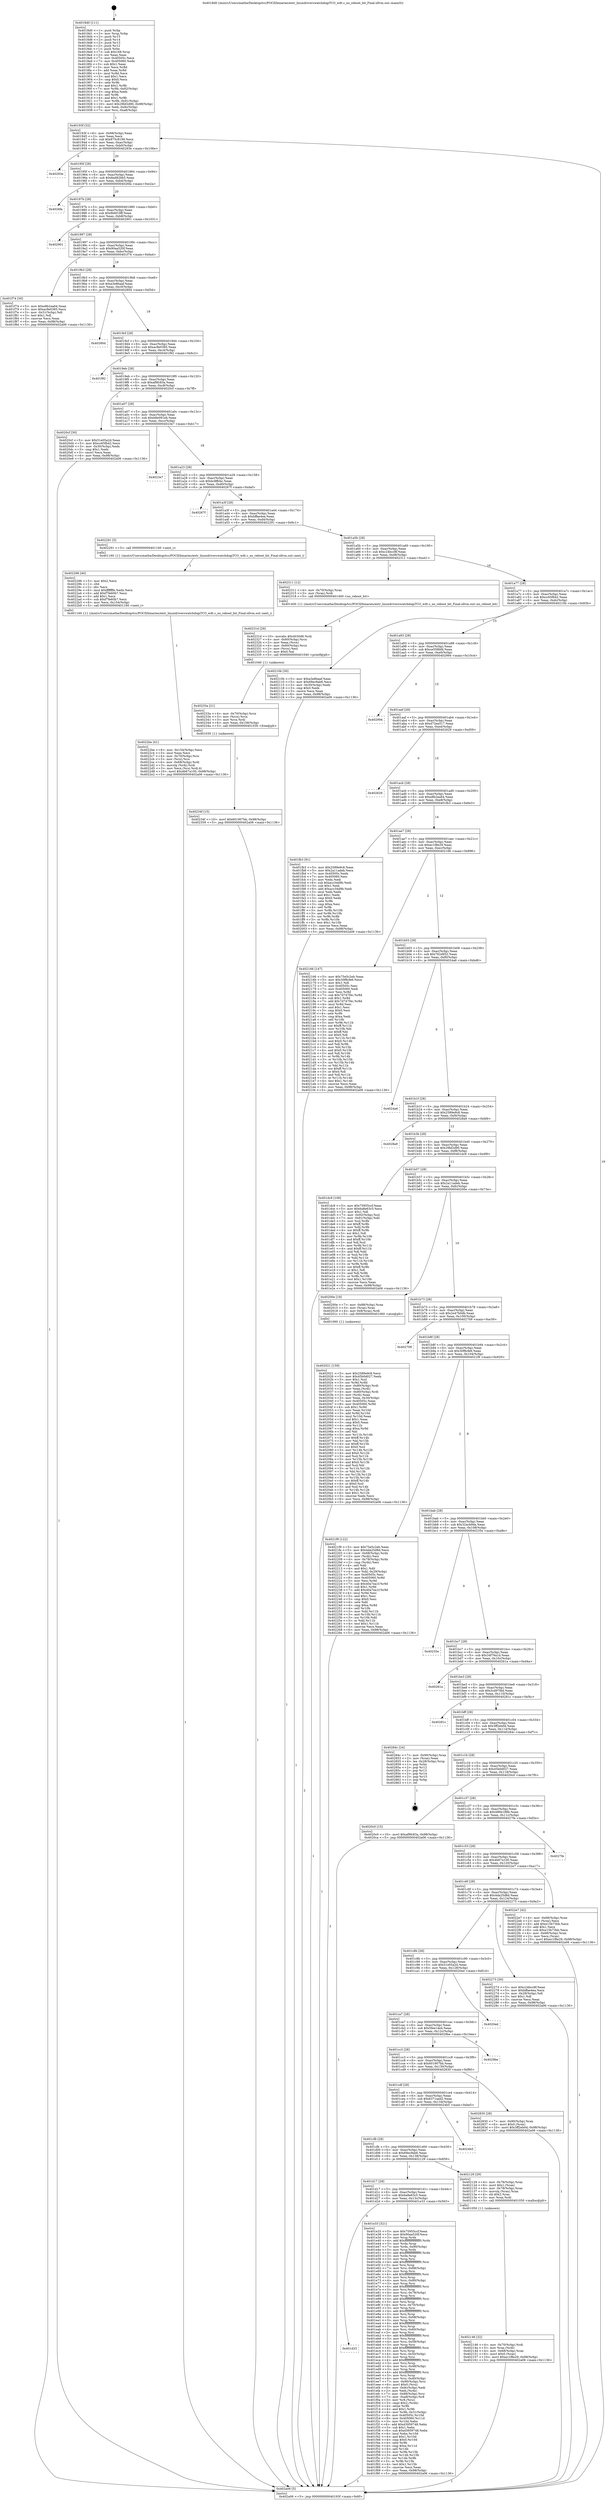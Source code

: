 digraph "0x4018d0" {
  label = "0x4018d0 (/mnt/c/Users/mathe/Desktop/tcc/POCII/binaries/extr_linuxdriverswatchdogiTCO_wdt.c_no_reboot_bit_Final-ollvm.out::main(0))"
  labelloc = "t"
  node[shape=record]

  Entry [label="",width=0.3,height=0.3,shape=circle,fillcolor=black,style=filled]
  "0x40193f" [label="{
     0x40193f [32]\l
     | [instrs]\l
     &nbsp;&nbsp;0x40193f \<+6\>: mov -0x98(%rbp),%eax\l
     &nbsp;&nbsp;0x401945 \<+2\>: mov %eax,%ecx\l
     &nbsp;&nbsp;0x401947 \<+6\>: sub $0x875c8199,%ecx\l
     &nbsp;&nbsp;0x40194d \<+6\>: mov %eax,-0xac(%rbp)\l
     &nbsp;&nbsp;0x401953 \<+6\>: mov %ecx,-0xb0(%rbp)\l
     &nbsp;&nbsp;0x401959 \<+6\>: je 000000000040293e \<main+0x106e\>\l
  }"]
  "0x40293e" [label="{
     0x40293e\l
  }", style=dashed]
  "0x40195f" [label="{
     0x40195f [28]\l
     | [instrs]\l
     &nbsp;&nbsp;0x40195f \<+5\>: jmp 0000000000401964 \<main+0x94\>\l
     &nbsp;&nbsp;0x401964 \<+6\>: mov -0xac(%rbp),%eax\l
     &nbsp;&nbsp;0x40196a \<+5\>: sub $0x8ad82bb5,%eax\l
     &nbsp;&nbsp;0x40196f \<+6\>: mov %eax,-0xb4(%rbp)\l
     &nbsp;&nbsp;0x401975 \<+6\>: je 00000000004026fa \<main+0xe2a\>\l
  }"]
  Exit [label="",width=0.3,height=0.3,shape=circle,fillcolor=black,style=filled,peripheries=2]
  "0x4026fa" [label="{
     0x4026fa\l
  }", style=dashed]
  "0x40197b" [label="{
     0x40197b [28]\l
     | [instrs]\l
     &nbsp;&nbsp;0x40197b \<+5\>: jmp 0000000000401980 \<main+0xb0\>\l
     &nbsp;&nbsp;0x401980 \<+6\>: mov -0xac(%rbp),%eax\l
     &nbsp;&nbsp;0x401986 \<+5\>: sub $0x8b6f19ff,%eax\l
     &nbsp;&nbsp;0x40198b \<+6\>: mov %eax,-0xb8(%rbp)\l
     &nbsp;&nbsp;0x401991 \<+6\>: je 0000000000402901 \<main+0x1031\>\l
  }"]
  "0x40234f" [label="{
     0x40234f [15]\l
     | [instrs]\l
     &nbsp;&nbsp;0x40234f \<+10\>: movl $0x601907bb,-0x98(%rbp)\l
     &nbsp;&nbsp;0x402359 \<+5\>: jmp 0000000000402a06 \<main+0x1136\>\l
  }"]
  "0x402901" [label="{
     0x402901\l
  }", style=dashed]
  "0x401997" [label="{
     0x401997 [28]\l
     | [instrs]\l
     &nbsp;&nbsp;0x401997 \<+5\>: jmp 000000000040199c \<main+0xcc\>\l
     &nbsp;&nbsp;0x40199c \<+6\>: mov -0xac(%rbp),%eax\l
     &nbsp;&nbsp;0x4019a2 \<+5\>: sub $0x90aa520f,%eax\l
     &nbsp;&nbsp;0x4019a7 \<+6\>: mov %eax,-0xbc(%rbp)\l
     &nbsp;&nbsp;0x4019ad \<+6\>: je 0000000000401f74 \<main+0x6a4\>\l
  }"]
  "0x40233a" [label="{
     0x40233a [21]\l
     | [instrs]\l
     &nbsp;&nbsp;0x40233a \<+4\>: mov -0x70(%rbp),%rcx\l
     &nbsp;&nbsp;0x40233e \<+3\>: mov (%rcx),%rcx\l
     &nbsp;&nbsp;0x402341 \<+3\>: mov %rcx,%rdi\l
     &nbsp;&nbsp;0x402344 \<+6\>: mov %eax,-0x158(%rbp)\l
     &nbsp;&nbsp;0x40234a \<+5\>: call 0000000000401030 \<free@plt\>\l
     | [calls]\l
     &nbsp;&nbsp;0x401030 \{1\} (unknown)\l
  }"]
  "0x401f74" [label="{
     0x401f74 [30]\l
     | [instrs]\l
     &nbsp;&nbsp;0x401f74 \<+5\>: mov $0xe8b2ea64,%eax\l
     &nbsp;&nbsp;0x401f79 \<+5\>: mov $0xac9e0385,%ecx\l
     &nbsp;&nbsp;0x401f7e \<+3\>: mov -0x31(%rbp),%dl\l
     &nbsp;&nbsp;0x401f81 \<+3\>: test $0x1,%dl\l
     &nbsp;&nbsp;0x401f84 \<+3\>: cmovne %ecx,%eax\l
     &nbsp;&nbsp;0x401f87 \<+6\>: mov %eax,-0x98(%rbp)\l
     &nbsp;&nbsp;0x401f8d \<+5\>: jmp 0000000000402a06 \<main+0x1136\>\l
  }"]
  "0x4019b3" [label="{
     0x4019b3 [28]\l
     | [instrs]\l
     &nbsp;&nbsp;0x4019b3 \<+5\>: jmp 00000000004019b8 \<main+0xe8\>\l
     &nbsp;&nbsp;0x4019b8 \<+6\>: mov -0xac(%rbp),%eax\l
     &nbsp;&nbsp;0x4019be \<+5\>: sub $0xa3e8baaf,%eax\l
     &nbsp;&nbsp;0x4019c3 \<+6\>: mov %eax,-0xc0(%rbp)\l
     &nbsp;&nbsp;0x4019c9 \<+6\>: je 000000000040280d \<main+0xf3d\>\l
  }"]
  "0x40231d" [label="{
     0x40231d [29]\l
     | [instrs]\l
     &nbsp;&nbsp;0x40231d \<+10\>: movabs $0x4030d6,%rdi\l
     &nbsp;&nbsp;0x402327 \<+4\>: mov -0x60(%rbp),%rcx\l
     &nbsp;&nbsp;0x40232b \<+2\>: mov %eax,(%rcx)\l
     &nbsp;&nbsp;0x40232d \<+4\>: mov -0x60(%rbp),%rcx\l
     &nbsp;&nbsp;0x402331 \<+2\>: mov (%rcx),%esi\l
     &nbsp;&nbsp;0x402333 \<+2\>: mov $0x0,%al\l
     &nbsp;&nbsp;0x402335 \<+5\>: call 0000000000401040 \<printf@plt\>\l
     | [calls]\l
     &nbsp;&nbsp;0x401040 \{1\} (unknown)\l
  }"]
  "0x40280d" [label="{
     0x40280d\l
  }", style=dashed]
  "0x4019cf" [label="{
     0x4019cf [28]\l
     | [instrs]\l
     &nbsp;&nbsp;0x4019cf \<+5\>: jmp 00000000004019d4 \<main+0x104\>\l
     &nbsp;&nbsp;0x4019d4 \<+6\>: mov -0xac(%rbp),%eax\l
     &nbsp;&nbsp;0x4019da \<+5\>: sub $0xac9e0385,%eax\l
     &nbsp;&nbsp;0x4019df \<+6\>: mov %eax,-0xc4(%rbp)\l
     &nbsp;&nbsp;0x4019e5 \<+6\>: je 0000000000401f92 \<main+0x6c2\>\l
  }"]
  "0x4022be" [label="{
     0x4022be [41]\l
     | [instrs]\l
     &nbsp;&nbsp;0x4022be \<+6\>: mov -0x154(%rbp),%ecx\l
     &nbsp;&nbsp;0x4022c4 \<+3\>: imul %eax,%ecx\l
     &nbsp;&nbsp;0x4022c7 \<+4\>: mov -0x70(%rbp),%rsi\l
     &nbsp;&nbsp;0x4022cb \<+3\>: mov (%rsi),%rsi\l
     &nbsp;&nbsp;0x4022ce \<+4\>: mov -0x68(%rbp),%rdi\l
     &nbsp;&nbsp;0x4022d2 \<+3\>: movslq (%rdi),%rdi\l
     &nbsp;&nbsp;0x4022d5 \<+3\>: mov %ecx,(%rsi,%rdi,4)\l
     &nbsp;&nbsp;0x4022d8 \<+10\>: movl $0x4b67a100,-0x98(%rbp)\l
     &nbsp;&nbsp;0x4022e2 \<+5\>: jmp 0000000000402a06 \<main+0x1136\>\l
  }"]
  "0x401f92" [label="{
     0x401f92\l
  }", style=dashed]
  "0x4019eb" [label="{
     0x4019eb [28]\l
     | [instrs]\l
     &nbsp;&nbsp;0x4019eb \<+5\>: jmp 00000000004019f0 \<main+0x120\>\l
     &nbsp;&nbsp;0x4019f0 \<+6\>: mov -0xac(%rbp),%eax\l
     &nbsp;&nbsp;0x4019f6 \<+5\>: sub $0xaf9fc83a,%eax\l
     &nbsp;&nbsp;0x4019fb \<+6\>: mov %eax,-0xc8(%rbp)\l
     &nbsp;&nbsp;0x401a01 \<+6\>: je 00000000004020cf \<main+0x7ff\>\l
  }"]
  "0x402296" [label="{
     0x402296 [40]\l
     | [instrs]\l
     &nbsp;&nbsp;0x402296 \<+5\>: mov $0x2,%ecx\l
     &nbsp;&nbsp;0x40229b \<+1\>: cltd\l
     &nbsp;&nbsp;0x40229c \<+2\>: idiv %ecx\l
     &nbsp;&nbsp;0x40229e \<+6\>: imul $0xfffffffe,%edx,%ecx\l
     &nbsp;&nbsp;0x4022a4 \<+6\>: add $0xf7fe60b7,%ecx\l
     &nbsp;&nbsp;0x4022aa \<+3\>: add $0x1,%ecx\l
     &nbsp;&nbsp;0x4022ad \<+6\>: sub $0xf7fe60b7,%ecx\l
     &nbsp;&nbsp;0x4022b3 \<+6\>: mov %ecx,-0x154(%rbp)\l
     &nbsp;&nbsp;0x4022b9 \<+5\>: call 0000000000401160 \<next_i\>\l
     | [calls]\l
     &nbsp;&nbsp;0x401160 \{1\} (/mnt/c/Users/mathe/Desktop/tcc/POCII/binaries/extr_linuxdriverswatchdogiTCO_wdt.c_no_reboot_bit_Final-ollvm.out::next_i)\l
  }"]
  "0x4020cf" [label="{
     0x4020cf [30]\l
     | [instrs]\l
     &nbsp;&nbsp;0x4020cf \<+5\>: mov $0x51e05a2d,%eax\l
     &nbsp;&nbsp;0x4020d4 \<+5\>: mov $0xcc65fb42,%ecx\l
     &nbsp;&nbsp;0x4020d9 \<+3\>: mov -0x30(%rbp),%edx\l
     &nbsp;&nbsp;0x4020dc \<+3\>: cmp $0x1,%edx\l
     &nbsp;&nbsp;0x4020df \<+3\>: cmovl %ecx,%eax\l
     &nbsp;&nbsp;0x4020e2 \<+6\>: mov %eax,-0x98(%rbp)\l
     &nbsp;&nbsp;0x4020e8 \<+5\>: jmp 0000000000402a06 \<main+0x1136\>\l
  }"]
  "0x401a07" [label="{
     0x401a07 [28]\l
     | [instrs]\l
     &nbsp;&nbsp;0x401a07 \<+5\>: jmp 0000000000401a0c \<main+0x13c\>\l
     &nbsp;&nbsp;0x401a0c \<+6\>: mov -0xac(%rbp),%eax\l
     &nbsp;&nbsp;0x401a12 \<+5\>: sub $0xb8e091eb,%eax\l
     &nbsp;&nbsp;0x401a17 \<+6\>: mov %eax,-0xcc(%rbp)\l
     &nbsp;&nbsp;0x401a1d \<+6\>: je 00000000004023e7 \<main+0xb17\>\l
  }"]
  "0x402146" [label="{
     0x402146 [32]\l
     | [instrs]\l
     &nbsp;&nbsp;0x402146 \<+4\>: mov -0x70(%rbp),%rdi\l
     &nbsp;&nbsp;0x40214a \<+3\>: mov %rax,(%rdi)\l
     &nbsp;&nbsp;0x40214d \<+4\>: mov -0x68(%rbp),%rax\l
     &nbsp;&nbsp;0x402151 \<+6\>: movl $0x0,(%rax)\l
     &nbsp;&nbsp;0x402157 \<+10\>: movl $0xec1f8e29,-0x98(%rbp)\l
     &nbsp;&nbsp;0x402161 \<+5\>: jmp 0000000000402a06 \<main+0x1136\>\l
  }"]
  "0x4023e7" [label="{
     0x4023e7\l
  }", style=dashed]
  "0x401a23" [label="{
     0x401a23 [28]\l
     | [instrs]\l
     &nbsp;&nbsp;0x401a23 \<+5\>: jmp 0000000000401a28 \<main+0x158\>\l
     &nbsp;&nbsp;0x401a28 \<+6\>: mov -0xac(%rbp),%eax\l
     &nbsp;&nbsp;0x401a2e \<+5\>: sub $0xbc8ffcbc,%eax\l
     &nbsp;&nbsp;0x401a33 \<+6\>: mov %eax,-0xd0(%rbp)\l
     &nbsp;&nbsp;0x401a39 \<+6\>: je 000000000040267f \<main+0xdaf\>\l
  }"]
  "0x402021" [label="{
     0x402021 [159]\l
     | [instrs]\l
     &nbsp;&nbsp;0x402021 \<+5\>: mov $0x2589e9c8,%ecx\l
     &nbsp;&nbsp;0x402026 \<+5\>: mov $0x45b0d027,%edx\l
     &nbsp;&nbsp;0x40202b \<+3\>: mov $0x1,%sil\l
     &nbsp;&nbsp;0x40202e \<+3\>: xor %r8d,%r8d\l
     &nbsp;&nbsp;0x402031 \<+4\>: mov -0x80(%rbp),%rdi\l
     &nbsp;&nbsp;0x402035 \<+2\>: mov %eax,(%rdi)\l
     &nbsp;&nbsp;0x402037 \<+4\>: mov -0x80(%rbp),%rdi\l
     &nbsp;&nbsp;0x40203b \<+2\>: mov (%rdi),%eax\l
     &nbsp;&nbsp;0x40203d \<+3\>: mov %eax,-0x30(%rbp)\l
     &nbsp;&nbsp;0x402040 \<+7\>: mov 0x40505c,%eax\l
     &nbsp;&nbsp;0x402047 \<+8\>: mov 0x405060,%r9d\l
     &nbsp;&nbsp;0x40204f \<+4\>: sub $0x1,%r8d\l
     &nbsp;&nbsp;0x402053 \<+3\>: mov %eax,%r10d\l
     &nbsp;&nbsp;0x402056 \<+3\>: add %r8d,%r10d\l
     &nbsp;&nbsp;0x402059 \<+4\>: imul %r10d,%eax\l
     &nbsp;&nbsp;0x40205d \<+3\>: and $0x1,%eax\l
     &nbsp;&nbsp;0x402060 \<+3\>: cmp $0x0,%eax\l
     &nbsp;&nbsp;0x402063 \<+4\>: sete %r11b\l
     &nbsp;&nbsp;0x402067 \<+4\>: cmp $0xa,%r9d\l
     &nbsp;&nbsp;0x40206b \<+3\>: setl %bl\l
     &nbsp;&nbsp;0x40206e \<+3\>: mov %r11b,%r14b\l
     &nbsp;&nbsp;0x402071 \<+4\>: xor $0xff,%r14b\l
     &nbsp;&nbsp;0x402075 \<+3\>: mov %bl,%r15b\l
     &nbsp;&nbsp;0x402078 \<+4\>: xor $0xff,%r15b\l
     &nbsp;&nbsp;0x40207c \<+4\>: xor $0x0,%sil\l
     &nbsp;&nbsp;0x402080 \<+3\>: mov %r14b,%r12b\l
     &nbsp;&nbsp;0x402083 \<+4\>: and $0x0,%r12b\l
     &nbsp;&nbsp;0x402087 \<+3\>: and %sil,%r11b\l
     &nbsp;&nbsp;0x40208a \<+3\>: mov %r15b,%r13b\l
     &nbsp;&nbsp;0x40208d \<+4\>: and $0x0,%r13b\l
     &nbsp;&nbsp;0x402091 \<+3\>: and %sil,%bl\l
     &nbsp;&nbsp;0x402094 \<+3\>: or %r11b,%r12b\l
     &nbsp;&nbsp;0x402097 \<+3\>: or %bl,%r13b\l
     &nbsp;&nbsp;0x40209a \<+3\>: xor %r13b,%r12b\l
     &nbsp;&nbsp;0x40209d \<+3\>: or %r15b,%r14b\l
     &nbsp;&nbsp;0x4020a0 \<+4\>: xor $0xff,%r14b\l
     &nbsp;&nbsp;0x4020a4 \<+4\>: or $0x0,%sil\l
     &nbsp;&nbsp;0x4020a8 \<+3\>: and %sil,%r14b\l
     &nbsp;&nbsp;0x4020ab \<+3\>: or %r14b,%r12b\l
     &nbsp;&nbsp;0x4020ae \<+4\>: test $0x1,%r12b\l
     &nbsp;&nbsp;0x4020b2 \<+3\>: cmovne %edx,%ecx\l
     &nbsp;&nbsp;0x4020b5 \<+6\>: mov %ecx,-0x98(%rbp)\l
     &nbsp;&nbsp;0x4020bb \<+5\>: jmp 0000000000402a06 \<main+0x1136\>\l
  }"]
  "0x40267f" [label="{
     0x40267f\l
  }", style=dashed]
  "0x401a3f" [label="{
     0x401a3f [28]\l
     | [instrs]\l
     &nbsp;&nbsp;0x401a3f \<+5\>: jmp 0000000000401a44 \<main+0x174\>\l
     &nbsp;&nbsp;0x401a44 \<+6\>: mov -0xac(%rbp),%eax\l
     &nbsp;&nbsp;0x401a4a \<+5\>: sub $0xbffae4ea,%eax\l
     &nbsp;&nbsp;0x401a4f \<+6\>: mov %eax,-0xd4(%rbp)\l
     &nbsp;&nbsp;0x401a55 \<+6\>: je 0000000000402291 \<main+0x9c1\>\l
  }"]
  "0x401d33" [label="{
     0x401d33\l
  }", style=dashed]
  "0x402291" [label="{
     0x402291 [5]\l
     | [instrs]\l
     &nbsp;&nbsp;0x402291 \<+5\>: call 0000000000401160 \<next_i\>\l
     | [calls]\l
     &nbsp;&nbsp;0x401160 \{1\} (/mnt/c/Users/mathe/Desktop/tcc/POCII/binaries/extr_linuxdriverswatchdogiTCO_wdt.c_no_reboot_bit_Final-ollvm.out::next_i)\l
  }"]
  "0x401a5b" [label="{
     0x401a5b [28]\l
     | [instrs]\l
     &nbsp;&nbsp;0x401a5b \<+5\>: jmp 0000000000401a60 \<main+0x190\>\l
     &nbsp;&nbsp;0x401a60 \<+6\>: mov -0xac(%rbp),%eax\l
     &nbsp;&nbsp;0x401a66 \<+5\>: sub $0xc24bcc8f,%eax\l
     &nbsp;&nbsp;0x401a6b \<+6\>: mov %eax,-0xd8(%rbp)\l
     &nbsp;&nbsp;0x401a71 \<+6\>: je 0000000000402311 \<main+0xa41\>\l
  }"]
  "0x401e33" [label="{
     0x401e33 [321]\l
     | [instrs]\l
     &nbsp;&nbsp;0x401e33 \<+5\>: mov $0x75955ccf,%eax\l
     &nbsp;&nbsp;0x401e38 \<+5\>: mov $0x90aa520f,%ecx\l
     &nbsp;&nbsp;0x401e3d \<+3\>: mov %rsp,%rdx\l
     &nbsp;&nbsp;0x401e40 \<+4\>: add $0xfffffffffffffff0,%rdx\l
     &nbsp;&nbsp;0x401e44 \<+3\>: mov %rdx,%rsp\l
     &nbsp;&nbsp;0x401e47 \<+7\>: mov %rdx,-0x90(%rbp)\l
     &nbsp;&nbsp;0x401e4e \<+3\>: mov %rsp,%rdx\l
     &nbsp;&nbsp;0x401e51 \<+4\>: add $0xfffffffffffffff0,%rdx\l
     &nbsp;&nbsp;0x401e55 \<+3\>: mov %rdx,%rsp\l
     &nbsp;&nbsp;0x401e58 \<+3\>: mov %rsp,%rsi\l
     &nbsp;&nbsp;0x401e5b \<+4\>: add $0xfffffffffffffff0,%rsi\l
     &nbsp;&nbsp;0x401e5f \<+3\>: mov %rsi,%rsp\l
     &nbsp;&nbsp;0x401e62 \<+7\>: mov %rsi,-0x88(%rbp)\l
     &nbsp;&nbsp;0x401e69 \<+3\>: mov %rsp,%rsi\l
     &nbsp;&nbsp;0x401e6c \<+4\>: add $0xfffffffffffffff0,%rsi\l
     &nbsp;&nbsp;0x401e70 \<+3\>: mov %rsi,%rsp\l
     &nbsp;&nbsp;0x401e73 \<+4\>: mov %rsi,-0x80(%rbp)\l
     &nbsp;&nbsp;0x401e77 \<+3\>: mov %rsp,%rsi\l
     &nbsp;&nbsp;0x401e7a \<+4\>: add $0xfffffffffffffff0,%rsi\l
     &nbsp;&nbsp;0x401e7e \<+3\>: mov %rsi,%rsp\l
     &nbsp;&nbsp;0x401e81 \<+4\>: mov %rsi,-0x78(%rbp)\l
     &nbsp;&nbsp;0x401e85 \<+3\>: mov %rsp,%rsi\l
     &nbsp;&nbsp;0x401e88 \<+4\>: add $0xfffffffffffffff0,%rsi\l
     &nbsp;&nbsp;0x401e8c \<+3\>: mov %rsi,%rsp\l
     &nbsp;&nbsp;0x401e8f \<+4\>: mov %rsi,-0x70(%rbp)\l
     &nbsp;&nbsp;0x401e93 \<+3\>: mov %rsp,%rsi\l
     &nbsp;&nbsp;0x401e96 \<+4\>: add $0xfffffffffffffff0,%rsi\l
     &nbsp;&nbsp;0x401e9a \<+3\>: mov %rsi,%rsp\l
     &nbsp;&nbsp;0x401e9d \<+4\>: mov %rsi,-0x68(%rbp)\l
     &nbsp;&nbsp;0x401ea1 \<+3\>: mov %rsp,%rsi\l
     &nbsp;&nbsp;0x401ea4 \<+4\>: add $0xfffffffffffffff0,%rsi\l
     &nbsp;&nbsp;0x401ea8 \<+3\>: mov %rsi,%rsp\l
     &nbsp;&nbsp;0x401eab \<+4\>: mov %rsi,-0x60(%rbp)\l
     &nbsp;&nbsp;0x401eaf \<+3\>: mov %rsp,%rsi\l
     &nbsp;&nbsp;0x401eb2 \<+4\>: add $0xfffffffffffffff0,%rsi\l
     &nbsp;&nbsp;0x401eb6 \<+3\>: mov %rsi,%rsp\l
     &nbsp;&nbsp;0x401eb9 \<+4\>: mov %rsi,-0x58(%rbp)\l
     &nbsp;&nbsp;0x401ebd \<+3\>: mov %rsp,%rsi\l
     &nbsp;&nbsp;0x401ec0 \<+4\>: add $0xfffffffffffffff0,%rsi\l
     &nbsp;&nbsp;0x401ec4 \<+3\>: mov %rsi,%rsp\l
     &nbsp;&nbsp;0x401ec7 \<+4\>: mov %rsi,-0x50(%rbp)\l
     &nbsp;&nbsp;0x401ecb \<+3\>: mov %rsp,%rsi\l
     &nbsp;&nbsp;0x401ece \<+4\>: add $0xfffffffffffffff0,%rsi\l
     &nbsp;&nbsp;0x401ed2 \<+3\>: mov %rsi,%rsp\l
     &nbsp;&nbsp;0x401ed5 \<+4\>: mov %rsi,-0x48(%rbp)\l
     &nbsp;&nbsp;0x401ed9 \<+3\>: mov %rsp,%rsi\l
     &nbsp;&nbsp;0x401edc \<+4\>: add $0xfffffffffffffff0,%rsi\l
     &nbsp;&nbsp;0x401ee0 \<+3\>: mov %rsi,%rsp\l
     &nbsp;&nbsp;0x401ee3 \<+4\>: mov %rsi,-0x40(%rbp)\l
     &nbsp;&nbsp;0x401ee7 \<+7\>: mov -0x90(%rbp),%rsi\l
     &nbsp;&nbsp;0x401eee \<+6\>: movl $0x0,(%rsi)\l
     &nbsp;&nbsp;0x401ef4 \<+6\>: mov -0x9c(%rbp),%edi\l
     &nbsp;&nbsp;0x401efa \<+2\>: mov %edi,(%rdx)\l
     &nbsp;&nbsp;0x401efc \<+7\>: mov -0x88(%rbp),%rsi\l
     &nbsp;&nbsp;0x401f03 \<+7\>: mov -0xa8(%rbp),%r8\l
     &nbsp;&nbsp;0x401f0a \<+3\>: mov %r8,(%rsi)\l
     &nbsp;&nbsp;0x401f0d \<+3\>: cmpl $0x2,(%rdx)\l
     &nbsp;&nbsp;0x401f10 \<+4\>: setne %r9b\l
     &nbsp;&nbsp;0x401f14 \<+4\>: and $0x1,%r9b\l
     &nbsp;&nbsp;0x401f18 \<+4\>: mov %r9b,-0x31(%rbp)\l
     &nbsp;&nbsp;0x401f1c \<+8\>: mov 0x40505c,%r10d\l
     &nbsp;&nbsp;0x401f24 \<+8\>: mov 0x405060,%r11d\l
     &nbsp;&nbsp;0x401f2c \<+3\>: mov %r10d,%ebx\l
     &nbsp;&nbsp;0x401f2f \<+6\>: add $0xd3959748,%ebx\l
     &nbsp;&nbsp;0x401f35 \<+3\>: sub $0x1,%ebx\l
     &nbsp;&nbsp;0x401f38 \<+6\>: sub $0xd3959748,%ebx\l
     &nbsp;&nbsp;0x401f3e \<+4\>: imul %ebx,%r10d\l
     &nbsp;&nbsp;0x401f42 \<+4\>: and $0x1,%r10d\l
     &nbsp;&nbsp;0x401f46 \<+4\>: cmp $0x0,%r10d\l
     &nbsp;&nbsp;0x401f4a \<+4\>: sete %r9b\l
     &nbsp;&nbsp;0x401f4e \<+4\>: cmp $0xa,%r11d\l
     &nbsp;&nbsp;0x401f52 \<+4\>: setl %r14b\l
     &nbsp;&nbsp;0x401f56 \<+3\>: mov %r9b,%r15b\l
     &nbsp;&nbsp;0x401f59 \<+3\>: and %r14b,%r15b\l
     &nbsp;&nbsp;0x401f5c \<+3\>: xor %r14b,%r9b\l
     &nbsp;&nbsp;0x401f5f \<+3\>: or %r9b,%r15b\l
     &nbsp;&nbsp;0x401f62 \<+4\>: test $0x1,%r15b\l
     &nbsp;&nbsp;0x401f66 \<+3\>: cmovne %ecx,%eax\l
     &nbsp;&nbsp;0x401f69 \<+6\>: mov %eax,-0x98(%rbp)\l
     &nbsp;&nbsp;0x401f6f \<+5\>: jmp 0000000000402a06 \<main+0x1136\>\l
  }"]
  "0x402311" [label="{
     0x402311 [12]\l
     | [instrs]\l
     &nbsp;&nbsp;0x402311 \<+4\>: mov -0x70(%rbp),%rax\l
     &nbsp;&nbsp;0x402315 \<+3\>: mov (%rax),%rdi\l
     &nbsp;&nbsp;0x402318 \<+5\>: call 0000000000401400 \<no_reboot_bit\>\l
     | [calls]\l
     &nbsp;&nbsp;0x401400 \{1\} (/mnt/c/Users/mathe/Desktop/tcc/POCII/binaries/extr_linuxdriverswatchdogiTCO_wdt.c_no_reboot_bit_Final-ollvm.out::no_reboot_bit)\l
  }"]
  "0x401a77" [label="{
     0x401a77 [28]\l
     | [instrs]\l
     &nbsp;&nbsp;0x401a77 \<+5\>: jmp 0000000000401a7c \<main+0x1ac\>\l
     &nbsp;&nbsp;0x401a7c \<+6\>: mov -0xac(%rbp),%eax\l
     &nbsp;&nbsp;0x401a82 \<+5\>: sub $0xcc65fb42,%eax\l
     &nbsp;&nbsp;0x401a87 \<+6\>: mov %eax,-0xdc(%rbp)\l
     &nbsp;&nbsp;0x401a8d \<+6\>: je 000000000040210b \<main+0x83b\>\l
  }"]
  "0x401d17" [label="{
     0x401d17 [28]\l
     | [instrs]\l
     &nbsp;&nbsp;0x401d17 \<+5\>: jmp 0000000000401d1c \<main+0x44c\>\l
     &nbsp;&nbsp;0x401d1c \<+6\>: mov -0xac(%rbp),%eax\l
     &nbsp;&nbsp;0x401d22 \<+5\>: sub $0x6a8e63c5,%eax\l
     &nbsp;&nbsp;0x401d27 \<+6\>: mov %eax,-0x13c(%rbp)\l
     &nbsp;&nbsp;0x401d2d \<+6\>: je 0000000000401e33 \<main+0x563\>\l
  }"]
  "0x40210b" [label="{
     0x40210b [30]\l
     | [instrs]\l
     &nbsp;&nbsp;0x40210b \<+5\>: mov $0xa3e8baaf,%eax\l
     &nbsp;&nbsp;0x402110 \<+5\>: mov $0x69ec9ab6,%ecx\l
     &nbsp;&nbsp;0x402115 \<+3\>: mov -0x30(%rbp),%edx\l
     &nbsp;&nbsp;0x402118 \<+3\>: cmp $0x0,%edx\l
     &nbsp;&nbsp;0x40211b \<+3\>: cmove %ecx,%eax\l
     &nbsp;&nbsp;0x40211e \<+6\>: mov %eax,-0x98(%rbp)\l
     &nbsp;&nbsp;0x402124 \<+5\>: jmp 0000000000402a06 \<main+0x1136\>\l
  }"]
  "0x401a93" [label="{
     0x401a93 [28]\l
     | [instrs]\l
     &nbsp;&nbsp;0x401a93 \<+5\>: jmp 0000000000401a98 \<main+0x1c8\>\l
     &nbsp;&nbsp;0x401a98 \<+6\>: mov -0xac(%rbp),%eax\l
     &nbsp;&nbsp;0x401a9e \<+5\>: sub $0xce558bfd,%eax\l
     &nbsp;&nbsp;0x401aa3 \<+6\>: mov %eax,-0xe0(%rbp)\l
     &nbsp;&nbsp;0x401aa9 \<+6\>: je 0000000000402994 \<main+0x10c4\>\l
  }"]
  "0x402129" [label="{
     0x402129 [29]\l
     | [instrs]\l
     &nbsp;&nbsp;0x402129 \<+4\>: mov -0x78(%rbp),%rax\l
     &nbsp;&nbsp;0x40212d \<+6\>: movl $0x1,(%rax)\l
     &nbsp;&nbsp;0x402133 \<+4\>: mov -0x78(%rbp),%rax\l
     &nbsp;&nbsp;0x402137 \<+3\>: movslq (%rax),%rax\l
     &nbsp;&nbsp;0x40213a \<+4\>: shl $0x2,%rax\l
     &nbsp;&nbsp;0x40213e \<+3\>: mov %rax,%rdi\l
     &nbsp;&nbsp;0x402141 \<+5\>: call 0000000000401050 \<malloc@plt\>\l
     | [calls]\l
     &nbsp;&nbsp;0x401050 \{1\} (unknown)\l
  }"]
  "0x402994" [label="{
     0x402994\l
  }", style=dashed]
  "0x401aaf" [label="{
     0x401aaf [28]\l
     | [instrs]\l
     &nbsp;&nbsp;0x401aaf \<+5\>: jmp 0000000000401ab4 \<main+0x1e4\>\l
     &nbsp;&nbsp;0x401ab4 \<+6\>: mov -0xac(%rbp),%eax\l
     &nbsp;&nbsp;0x401aba \<+5\>: sub $0xd72ea517,%eax\l
     &nbsp;&nbsp;0x401abf \<+6\>: mov %eax,-0xe4(%rbp)\l
     &nbsp;&nbsp;0x401ac5 \<+6\>: je 0000000000402629 \<main+0xd59\>\l
  }"]
  "0x401cfb" [label="{
     0x401cfb [28]\l
     | [instrs]\l
     &nbsp;&nbsp;0x401cfb \<+5\>: jmp 0000000000401d00 \<main+0x430\>\l
     &nbsp;&nbsp;0x401d00 \<+6\>: mov -0xac(%rbp),%eax\l
     &nbsp;&nbsp;0x401d06 \<+5\>: sub $0x69ec9ab6,%eax\l
     &nbsp;&nbsp;0x401d0b \<+6\>: mov %eax,-0x138(%rbp)\l
     &nbsp;&nbsp;0x401d11 \<+6\>: je 0000000000402129 \<main+0x859\>\l
  }"]
  "0x402629" [label="{
     0x402629\l
  }", style=dashed]
  "0x401acb" [label="{
     0x401acb [28]\l
     | [instrs]\l
     &nbsp;&nbsp;0x401acb \<+5\>: jmp 0000000000401ad0 \<main+0x200\>\l
     &nbsp;&nbsp;0x401ad0 \<+6\>: mov -0xac(%rbp),%eax\l
     &nbsp;&nbsp;0x401ad6 \<+5\>: sub $0xe8b2ea64,%eax\l
     &nbsp;&nbsp;0x401adb \<+6\>: mov %eax,-0xe8(%rbp)\l
     &nbsp;&nbsp;0x401ae1 \<+6\>: je 0000000000401fb3 \<main+0x6e3\>\l
  }"]
  "0x4024b5" [label="{
     0x4024b5\l
  }", style=dashed]
  "0x401fb3" [label="{
     0x401fb3 [91]\l
     | [instrs]\l
     &nbsp;&nbsp;0x401fb3 \<+5\>: mov $0x2589e9c8,%eax\l
     &nbsp;&nbsp;0x401fb8 \<+5\>: mov $0x2a11adeb,%ecx\l
     &nbsp;&nbsp;0x401fbd \<+7\>: mov 0x40505c,%edx\l
     &nbsp;&nbsp;0x401fc4 \<+7\>: mov 0x405060,%esi\l
     &nbsp;&nbsp;0x401fcb \<+2\>: mov %edx,%edi\l
     &nbsp;&nbsp;0x401fcd \<+6\>: sub $0xacc34d9b,%edi\l
     &nbsp;&nbsp;0x401fd3 \<+3\>: sub $0x1,%edi\l
     &nbsp;&nbsp;0x401fd6 \<+6\>: add $0xacc34d9b,%edi\l
     &nbsp;&nbsp;0x401fdc \<+3\>: imul %edi,%edx\l
     &nbsp;&nbsp;0x401fdf \<+3\>: and $0x1,%edx\l
     &nbsp;&nbsp;0x401fe2 \<+3\>: cmp $0x0,%edx\l
     &nbsp;&nbsp;0x401fe5 \<+4\>: sete %r8b\l
     &nbsp;&nbsp;0x401fe9 \<+3\>: cmp $0xa,%esi\l
     &nbsp;&nbsp;0x401fec \<+4\>: setl %r9b\l
     &nbsp;&nbsp;0x401ff0 \<+3\>: mov %r8b,%r10b\l
     &nbsp;&nbsp;0x401ff3 \<+3\>: and %r9b,%r10b\l
     &nbsp;&nbsp;0x401ff6 \<+3\>: xor %r9b,%r8b\l
     &nbsp;&nbsp;0x401ff9 \<+3\>: or %r8b,%r10b\l
     &nbsp;&nbsp;0x401ffc \<+4\>: test $0x1,%r10b\l
     &nbsp;&nbsp;0x402000 \<+3\>: cmovne %ecx,%eax\l
     &nbsp;&nbsp;0x402003 \<+6\>: mov %eax,-0x98(%rbp)\l
     &nbsp;&nbsp;0x402009 \<+5\>: jmp 0000000000402a06 \<main+0x1136\>\l
  }"]
  "0x401ae7" [label="{
     0x401ae7 [28]\l
     | [instrs]\l
     &nbsp;&nbsp;0x401ae7 \<+5\>: jmp 0000000000401aec \<main+0x21c\>\l
     &nbsp;&nbsp;0x401aec \<+6\>: mov -0xac(%rbp),%eax\l
     &nbsp;&nbsp;0x401af2 \<+5\>: sub $0xec1f8e29,%eax\l
     &nbsp;&nbsp;0x401af7 \<+6\>: mov %eax,-0xec(%rbp)\l
     &nbsp;&nbsp;0x401afd \<+6\>: je 0000000000402166 \<main+0x896\>\l
  }"]
  "0x401cdf" [label="{
     0x401cdf [28]\l
     | [instrs]\l
     &nbsp;&nbsp;0x401cdf \<+5\>: jmp 0000000000401ce4 \<main+0x414\>\l
     &nbsp;&nbsp;0x401ce4 \<+6\>: mov -0xac(%rbp),%eax\l
     &nbsp;&nbsp;0x401cea \<+5\>: sub $0x6371aed2,%eax\l
     &nbsp;&nbsp;0x401cef \<+6\>: mov %eax,-0x134(%rbp)\l
     &nbsp;&nbsp;0x401cf5 \<+6\>: je 00000000004024b5 \<main+0xbe5\>\l
  }"]
  "0x402166" [label="{
     0x402166 [147]\l
     | [instrs]\l
     &nbsp;&nbsp;0x402166 \<+5\>: mov $0x75e5c2eb,%eax\l
     &nbsp;&nbsp;0x40216b \<+5\>: mov $0x30f8cfe6,%ecx\l
     &nbsp;&nbsp;0x402170 \<+2\>: mov $0x1,%dl\l
     &nbsp;&nbsp;0x402172 \<+7\>: mov 0x40505c,%esi\l
     &nbsp;&nbsp;0x402179 \<+7\>: mov 0x405060,%edi\l
     &nbsp;&nbsp;0x402180 \<+3\>: mov %esi,%r8d\l
     &nbsp;&nbsp;0x402183 \<+7\>: sub $0x7d747f4c,%r8d\l
     &nbsp;&nbsp;0x40218a \<+4\>: sub $0x1,%r8d\l
     &nbsp;&nbsp;0x40218e \<+7\>: add $0x7d747f4c,%r8d\l
     &nbsp;&nbsp;0x402195 \<+4\>: imul %r8d,%esi\l
     &nbsp;&nbsp;0x402199 \<+3\>: and $0x1,%esi\l
     &nbsp;&nbsp;0x40219c \<+3\>: cmp $0x0,%esi\l
     &nbsp;&nbsp;0x40219f \<+4\>: sete %r9b\l
     &nbsp;&nbsp;0x4021a3 \<+3\>: cmp $0xa,%edi\l
     &nbsp;&nbsp;0x4021a6 \<+4\>: setl %r10b\l
     &nbsp;&nbsp;0x4021aa \<+3\>: mov %r9b,%r11b\l
     &nbsp;&nbsp;0x4021ad \<+4\>: xor $0xff,%r11b\l
     &nbsp;&nbsp;0x4021b1 \<+3\>: mov %r10b,%bl\l
     &nbsp;&nbsp;0x4021b4 \<+3\>: xor $0xff,%bl\l
     &nbsp;&nbsp;0x4021b7 \<+3\>: xor $0x0,%dl\l
     &nbsp;&nbsp;0x4021ba \<+3\>: mov %r11b,%r14b\l
     &nbsp;&nbsp;0x4021bd \<+4\>: and $0x0,%r14b\l
     &nbsp;&nbsp;0x4021c1 \<+3\>: and %dl,%r9b\l
     &nbsp;&nbsp;0x4021c4 \<+3\>: mov %bl,%r15b\l
     &nbsp;&nbsp;0x4021c7 \<+4\>: and $0x0,%r15b\l
     &nbsp;&nbsp;0x4021cb \<+3\>: and %dl,%r10b\l
     &nbsp;&nbsp;0x4021ce \<+3\>: or %r9b,%r14b\l
     &nbsp;&nbsp;0x4021d1 \<+3\>: or %r10b,%r15b\l
     &nbsp;&nbsp;0x4021d4 \<+3\>: xor %r15b,%r14b\l
     &nbsp;&nbsp;0x4021d7 \<+3\>: or %bl,%r11b\l
     &nbsp;&nbsp;0x4021da \<+4\>: xor $0xff,%r11b\l
     &nbsp;&nbsp;0x4021de \<+3\>: or $0x0,%dl\l
     &nbsp;&nbsp;0x4021e1 \<+3\>: and %dl,%r11b\l
     &nbsp;&nbsp;0x4021e4 \<+3\>: or %r11b,%r14b\l
     &nbsp;&nbsp;0x4021e7 \<+4\>: test $0x1,%r14b\l
     &nbsp;&nbsp;0x4021eb \<+3\>: cmovne %ecx,%eax\l
     &nbsp;&nbsp;0x4021ee \<+6\>: mov %eax,-0x98(%rbp)\l
     &nbsp;&nbsp;0x4021f4 \<+5\>: jmp 0000000000402a06 \<main+0x1136\>\l
  }"]
  "0x401b03" [label="{
     0x401b03 [28]\l
     | [instrs]\l
     &nbsp;&nbsp;0x401b03 \<+5\>: jmp 0000000000401b08 \<main+0x238\>\l
     &nbsp;&nbsp;0x401b08 \<+6\>: mov -0xac(%rbp),%eax\l
     &nbsp;&nbsp;0x401b0e \<+5\>: sub $0x762d952,%eax\l
     &nbsp;&nbsp;0x401b13 \<+6\>: mov %eax,-0xf0(%rbp)\l
     &nbsp;&nbsp;0x401b19 \<+6\>: je 00000000004024a6 \<main+0xbd6\>\l
  }"]
  "0x402830" [label="{
     0x402830 [28]\l
     | [instrs]\l
     &nbsp;&nbsp;0x402830 \<+7\>: mov -0x90(%rbp),%rax\l
     &nbsp;&nbsp;0x402837 \<+6\>: movl $0x0,(%rax)\l
     &nbsp;&nbsp;0x40283d \<+10\>: movl $0x3ff2eb0d,-0x98(%rbp)\l
     &nbsp;&nbsp;0x402847 \<+5\>: jmp 0000000000402a06 \<main+0x1136\>\l
  }"]
  "0x4024a6" [label="{
     0x4024a6\l
  }", style=dashed]
  "0x401b1f" [label="{
     0x401b1f [28]\l
     | [instrs]\l
     &nbsp;&nbsp;0x401b1f \<+5\>: jmp 0000000000401b24 \<main+0x254\>\l
     &nbsp;&nbsp;0x401b24 \<+6\>: mov -0xac(%rbp),%eax\l
     &nbsp;&nbsp;0x401b2a \<+5\>: sub $0x2589e9c8,%eax\l
     &nbsp;&nbsp;0x401b2f \<+6\>: mov %eax,-0xf4(%rbp)\l
     &nbsp;&nbsp;0x401b35 \<+6\>: je 00000000004028a9 \<main+0xfd9\>\l
  }"]
  "0x401cc3" [label="{
     0x401cc3 [28]\l
     | [instrs]\l
     &nbsp;&nbsp;0x401cc3 \<+5\>: jmp 0000000000401cc8 \<main+0x3f8\>\l
     &nbsp;&nbsp;0x401cc8 \<+6\>: mov -0xac(%rbp),%eax\l
     &nbsp;&nbsp;0x401cce \<+5\>: sub $0x601907bb,%eax\l
     &nbsp;&nbsp;0x401cd3 \<+6\>: mov %eax,-0x130(%rbp)\l
     &nbsp;&nbsp;0x401cd9 \<+6\>: je 0000000000402830 \<main+0xf60\>\l
  }"]
  "0x4028a9" [label="{
     0x4028a9\l
  }", style=dashed]
  "0x401b3b" [label="{
     0x401b3b [28]\l
     | [instrs]\l
     &nbsp;&nbsp;0x401b3b \<+5\>: jmp 0000000000401b40 \<main+0x270\>\l
     &nbsp;&nbsp;0x401b40 \<+6\>: mov -0xac(%rbp),%eax\l
     &nbsp;&nbsp;0x401b46 \<+5\>: sub $0x29bf2d90,%eax\l
     &nbsp;&nbsp;0x401b4b \<+6\>: mov %eax,-0xf8(%rbp)\l
     &nbsp;&nbsp;0x401b51 \<+6\>: je 0000000000401dc9 \<main+0x4f9\>\l
  }"]
  "0x4029be" [label="{
     0x4029be\l
  }", style=dashed]
  "0x401dc9" [label="{
     0x401dc9 [106]\l
     | [instrs]\l
     &nbsp;&nbsp;0x401dc9 \<+5\>: mov $0x75955ccf,%eax\l
     &nbsp;&nbsp;0x401dce \<+5\>: mov $0x6a8e63c5,%ecx\l
     &nbsp;&nbsp;0x401dd3 \<+2\>: mov $0x1,%dl\l
     &nbsp;&nbsp;0x401dd5 \<+7\>: mov -0x92(%rbp),%sil\l
     &nbsp;&nbsp;0x401ddc \<+7\>: mov -0x91(%rbp),%dil\l
     &nbsp;&nbsp;0x401de3 \<+3\>: mov %sil,%r8b\l
     &nbsp;&nbsp;0x401de6 \<+4\>: xor $0xff,%r8b\l
     &nbsp;&nbsp;0x401dea \<+3\>: mov %dil,%r9b\l
     &nbsp;&nbsp;0x401ded \<+4\>: xor $0xff,%r9b\l
     &nbsp;&nbsp;0x401df1 \<+3\>: xor $0x1,%dl\l
     &nbsp;&nbsp;0x401df4 \<+3\>: mov %r8b,%r10b\l
     &nbsp;&nbsp;0x401df7 \<+4\>: and $0xff,%r10b\l
     &nbsp;&nbsp;0x401dfb \<+3\>: and %dl,%sil\l
     &nbsp;&nbsp;0x401dfe \<+3\>: mov %r9b,%r11b\l
     &nbsp;&nbsp;0x401e01 \<+4\>: and $0xff,%r11b\l
     &nbsp;&nbsp;0x401e05 \<+3\>: and %dl,%dil\l
     &nbsp;&nbsp;0x401e08 \<+3\>: or %sil,%r10b\l
     &nbsp;&nbsp;0x401e0b \<+3\>: or %dil,%r11b\l
     &nbsp;&nbsp;0x401e0e \<+3\>: xor %r11b,%r10b\l
     &nbsp;&nbsp;0x401e11 \<+3\>: or %r9b,%r8b\l
     &nbsp;&nbsp;0x401e14 \<+4\>: xor $0xff,%r8b\l
     &nbsp;&nbsp;0x401e18 \<+3\>: or $0x1,%dl\l
     &nbsp;&nbsp;0x401e1b \<+3\>: and %dl,%r8b\l
     &nbsp;&nbsp;0x401e1e \<+3\>: or %r8b,%r10b\l
     &nbsp;&nbsp;0x401e21 \<+4\>: test $0x1,%r10b\l
     &nbsp;&nbsp;0x401e25 \<+3\>: cmovne %ecx,%eax\l
     &nbsp;&nbsp;0x401e28 \<+6\>: mov %eax,-0x98(%rbp)\l
     &nbsp;&nbsp;0x401e2e \<+5\>: jmp 0000000000402a06 \<main+0x1136\>\l
  }"]
  "0x401b57" [label="{
     0x401b57 [28]\l
     | [instrs]\l
     &nbsp;&nbsp;0x401b57 \<+5\>: jmp 0000000000401b5c \<main+0x28c\>\l
     &nbsp;&nbsp;0x401b5c \<+6\>: mov -0xac(%rbp),%eax\l
     &nbsp;&nbsp;0x401b62 \<+5\>: sub $0x2a11adeb,%eax\l
     &nbsp;&nbsp;0x401b67 \<+6\>: mov %eax,-0xfc(%rbp)\l
     &nbsp;&nbsp;0x401b6d \<+6\>: je 000000000040200e \<main+0x73e\>\l
  }"]
  "0x402a06" [label="{
     0x402a06 [5]\l
     | [instrs]\l
     &nbsp;&nbsp;0x402a06 \<+5\>: jmp 000000000040193f \<main+0x6f\>\l
  }"]
  "0x4018d0" [label="{
     0x4018d0 [111]\l
     | [instrs]\l
     &nbsp;&nbsp;0x4018d0 \<+1\>: push %rbp\l
     &nbsp;&nbsp;0x4018d1 \<+3\>: mov %rsp,%rbp\l
     &nbsp;&nbsp;0x4018d4 \<+2\>: push %r15\l
     &nbsp;&nbsp;0x4018d6 \<+2\>: push %r14\l
     &nbsp;&nbsp;0x4018d8 \<+2\>: push %r13\l
     &nbsp;&nbsp;0x4018da \<+2\>: push %r12\l
     &nbsp;&nbsp;0x4018dc \<+1\>: push %rbx\l
     &nbsp;&nbsp;0x4018dd \<+7\>: sub $0x168,%rsp\l
     &nbsp;&nbsp;0x4018e4 \<+2\>: xor %eax,%eax\l
     &nbsp;&nbsp;0x4018e6 \<+7\>: mov 0x40505c,%ecx\l
     &nbsp;&nbsp;0x4018ed \<+7\>: mov 0x405060,%edx\l
     &nbsp;&nbsp;0x4018f4 \<+3\>: sub $0x1,%eax\l
     &nbsp;&nbsp;0x4018f7 \<+3\>: mov %ecx,%r8d\l
     &nbsp;&nbsp;0x4018fa \<+3\>: add %eax,%r8d\l
     &nbsp;&nbsp;0x4018fd \<+4\>: imul %r8d,%ecx\l
     &nbsp;&nbsp;0x401901 \<+3\>: and $0x1,%ecx\l
     &nbsp;&nbsp;0x401904 \<+3\>: cmp $0x0,%ecx\l
     &nbsp;&nbsp;0x401907 \<+4\>: sete %r9b\l
     &nbsp;&nbsp;0x40190b \<+4\>: and $0x1,%r9b\l
     &nbsp;&nbsp;0x40190f \<+7\>: mov %r9b,-0x92(%rbp)\l
     &nbsp;&nbsp;0x401916 \<+3\>: cmp $0xa,%edx\l
     &nbsp;&nbsp;0x401919 \<+4\>: setl %r9b\l
     &nbsp;&nbsp;0x40191d \<+4\>: and $0x1,%r9b\l
     &nbsp;&nbsp;0x401921 \<+7\>: mov %r9b,-0x91(%rbp)\l
     &nbsp;&nbsp;0x401928 \<+10\>: movl $0x29bf2d90,-0x98(%rbp)\l
     &nbsp;&nbsp;0x401932 \<+6\>: mov %edi,-0x9c(%rbp)\l
     &nbsp;&nbsp;0x401938 \<+7\>: mov %rsi,-0xa8(%rbp)\l
  }"]
  "0x401ca7" [label="{
     0x401ca7 [28]\l
     | [instrs]\l
     &nbsp;&nbsp;0x401ca7 \<+5\>: jmp 0000000000401cac \<main+0x3dc\>\l
     &nbsp;&nbsp;0x401cac \<+6\>: mov -0xac(%rbp),%eax\l
     &nbsp;&nbsp;0x401cb2 \<+5\>: sub $0x5fee14e4,%eax\l
     &nbsp;&nbsp;0x401cb7 \<+6\>: mov %eax,-0x12c(%rbp)\l
     &nbsp;&nbsp;0x401cbd \<+6\>: je 00000000004029be \<main+0x10ee\>\l
  }"]
  "0x40200e" [label="{
     0x40200e [19]\l
     | [instrs]\l
     &nbsp;&nbsp;0x40200e \<+7\>: mov -0x88(%rbp),%rax\l
     &nbsp;&nbsp;0x402015 \<+3\>: mov (%rax),%rax\l
     &nbsp;&nbsp;0x402018 \<+4\>: mov 0x8(%rax),%rdi\l
     &nbsp;&nbsp;0x40201c \<+5\>: call 0000000000401060 \<atoi@plt\>\l
     | [calls]\l
     &nbsp;&nbsp;0x401060 \{1\} (unknown)\l
  }"]
  "0x401b73" [label="{
     0x401b73 [28]\l
     | [instrs]\l
     &nbsp;&nbsp;0x401b73 \<+5\>: jmp 0000000000401b78 \<main+0x2a8\>\l
     &nbsp;&nbsp;0x401b78 \<+6\>: mov -0xac(%rbp),%eax\l
     &nbsp;&nbsp;0x401b7e \<+5\>: sub $0x2e47b0db,%eax\l
     &nbsp;&nbsp;0x401b83 \<+6\>: mov %eax,-0x100(%rbp)\l
     &nbsp;&nbsp;0x401b89 \<+6\>: je 0000000000402709 \<main+0xe39\>\l
  }"]
  "0x4020ed" [label="{
     0x4020ed\l
  }", style=dashed]
  "0x402709" [label="{
     0x402709\l
  }", style=dashed]
  "0x401b8f" [label="{
     0x401b8f [28]\l
     | [instrs]\l
     &nbsp;&nbsp;0x401b8f \<+5\>: jmp 0000000000401b94 \<main+0x2c4\>\l
     &nbsp;&nbsp;0x401b94 \<+6\>: mov -0xac(%rbp),%eax\l
     &nbsp;&nbsp;0x401b9a \<+5\>: sub $0x30f8cfe6,%eax\l
     &nbsp;&nbsp;0x401b9f \<+6\>: mov %eax,-0x104(%rbp)\l
     &nbsp;&nbsp;0x401ba5 \<+6\>: je 00000000004021f9 \<main+0x929\>\l
  }"]
  "0x401c8b" [label="{
     0x401c8b [28]\l
     | [instrs]\l
     &nbsp;&nbsp;0x401c8b \<+5\>: jmp 0000000000401c90 \<main+0x3c0\>\l
     &nbsp;&nbsp;0x401c90 \<+6\>: mov -0xac(%rbp),%eax\l
     &nbsp;&nbsp;0x401c96 \<+5\>: sub $0x51e05a2d,%eax\l
     &nbsp;&nbsp;0x401c9b \<+6\>: mov %eax,-0x128(%rbp)\l
     &nbsp;&nbsp;0x401ca1 \<+6\>: je 00000000004020ed \<main+0x81d\>\l
  }"]
  "0x4021f9" [label="{
     0x4021f9 [122]\l
     | [instrs]\l
     &nbsp;&nbsp;0x4021f9 \<+5\>: mov $0x75e5c2eb,%eax\l
     &nbsp;&nbsp;0x4021fe \<+5\>: mov $0x4da25d8d,%ecx\l
     &nbsp;&nbsp;0x402203 \<+4\>: mov -0x68(%rbp),%rdx\l
     &nbsp;&nbsp;0x402207 \<+2\>: mov (%rdx),%esi\l
     &nbsp;&nbsp;0x402209 \<+4\>: mov -0x78(%rbp),%rdx\l
     &nbsp;&nbsp;0x40220d \<+2\>: cmp (%rdx),%esi\l
     &nbsp;&nbsp;0x40220f \<+4\>: setl %dil\l
     &nbsp;&nbsp;0x402213 \<+4\>: and $0x1,%dil\l
     &nbsp;&nbsp;0x402217 \<+4\>: mov %dil,-0x29(%rbp)\l
     &nbsp;&nbsp;0x40221b \<+7\>: mov 0x40505c,%esi\l
     &nbsp;&nbsp;0x402222 \<+8\>: mov 0x405060,%r8d\l
     &nbsp;&nbsp;0x40222a \<+3\>: mov %esi,%r9d\l
     &nbsp;&nbsp;0x40222d \<+7\>: sub $0x40a7ea1f,%r9d\l
     &nbsp;&nbsp;0x402234 \<+4\>: sub $0x1,%r9d\l
     &nbsp;&nbsp;0x402238 \<+7\>: add $0x40a7ea1f,%r9d\l
     &nbsp;&nbsp;0x40223f \<+4\>: imul %r9d,%esi\l
     &nbsp;&nbsp;0x402243 \<+3\>: and $0x1,%esi\l
     &nbsp;&nbsp;0x402246 \<+3\>: cmp $0x0,%esi\l
     &nbsp;&nbsp;0x402249 \<+4\>: sete %dil\l
     &nbsp;&nbsp;0x40224d \<+4\>: cmp $0xa,%r8d\l
     &nbsp;&nbsp;0x402251 \<+4\>: setl %r10b\l
     &nbsp;&nbsp;0x402255 \<+3\>: mov %dil,%r11b\l
     &nbsp;&nbsp;0x402258 \<+3\>: and %r10b,%r11b\l
     &nbsp;&nbsp;0x40225b \<+3\>: xor %r10b,%dil\l
     &nbsp;&nbsp;0x40225e \<+3\>: or %dil,%r11b\l
     &nbsp;&nbsp;0x402261 \<+4\>: test $0x1,%r11b\l
     &nbsp;&nbsp;0x402265 \<+3\>: cmovne %ecx,%eax\l
     &nbsp;&nbsp;0x402268 \<+6\>: mov %eax,-0x98(%rbp)\l
     &nbsp;&nbsp;0x40226e \<+5\>: jmp 0000000000402a06 \<main+0x1136\>\l
  }"]
  "0x401bab" [label="{
     0x401bab [28]\l
     | [instrs]\l
     &nbsp;&nbsp;0x401bab \<+5\>: jmp 0000000000401bb0 \<main+0x2e0\>\l
     &nbsp;&nbsp;0x401bb0 \<+6\>: mov -0xac(%rbp),%eax\l
     &nbsp;&nbsp;0x401bb6 \<+5\>: sub $0x32acb9da,%eax\l
     &nbsp;&nbsp;0x401bbb \<+6\>: mov %eax,-0x108(%rbp)\l
     &nbsp;&nbsp;0x401bc1 \<+6\>: je 000000000040235e \<main+0xa8e\>\l
  }"]
  "0x402273" [label="{
     0x402273 [30]\l
     | [instrs]\l
     &nbsp;&nbsp;0x402273 \<+5\>: mov $0xc24bcc8f,%eax\l
     &nbsp;&nbsp;0x402278 \<+5\>: mov $0xbffae4ea,%ecx\l
     &nbsp;&nbsp;0x40227d \<+3\>: mov -0x29(%rbp),%dl\l
     &nbsp;&nbsp;0x402280 \<+3\>: test $0x1,%dl\l
     &nbsp;&nbsp;0x402283 \<+3\>: cmovne %ecx,%eax\l
     &nbsp;&nbsp;0x402286 \<+6\>: mov %eax,-0x98(%rbp)\l
     &nbsp;&nbsp;0x40228c \<+5\>: jmp 0000000000402a06 \<main+0x1136\>\l
  }"]
  "0x40235e" [label="{
     0x40235e\l
  }", style=dashed]
  "0x401bc7" [label="{
     0x401bc7 [28]\l
     | [instrs]\l
     &nbsp;&nbsp;0x401bc7 \<+5\>: jmp 0000000000401bcc \<main+0x2fc\>\l
     &nbsp;&nbsp;0x401bcc \<+6\>: mov -0xac(%rbp),%eax\l
     &nbsp;&nbsp;0x401bd2 \<+5\>: sub $0x34f76a1d,%eax\l
     &nbsp;&nbsp;0x401bd7 \<+6\>: mov %eax,-0x10c(%rbp)\l
     &nbsp;&nbsp;0x401bdd \<+6\>: je 000000000040261a \<main+0xd4a\>\l
  }"]
  "0x401c6f" [label="{
     0x401c6f [28]\l
     | [instrs]\l
     &nbsp;&nbsp;0x401c6f \<+5\>: jmp 0000000000401c74 \<main+0x3a4\>\l
     &nbsp;&nbsp;0x401c74 \<+6\>: mov -0xac(%rbp),%eax\l
     &nbsp;&nbsp;0x401c7a \<+5\>: sub $0x4da25d8d,%eax\l
     &nbsp;&nbsp;0x401c7f \<+6\>: mov %eax,-0x124(%rbp)\l
     &nbsp;&nbsp;0x401c85 \<+6\>: je 0000000000402273 \<main+0x9a3\>\l
  }"]
  "0x40261a" [label="{
     0x40261a\l
  }", style=dashed]
  "0x401be3" [label="{
     0x401be3 [28]\l
     | [instrs]\l
     &nbsp;&nbsp;0x401be3 \<+5\>: jmp 0000000000401be8 \<main+0x318\>\l
     &nbsp;&nbsp;0x401be8 \<+6\>: mov -0xac(%rbp),%eax\l
     &nbsp;&nbsp;0x401bee \<+5\>: sub $0x3cd97fdd,%eax\l
     &nbsp;&nbsp;0x401bf3 \<+6\>: mov %eax,-0x110(%rbp)\l
     &nbsp;&nbsp;0x401bf9 \<+6\>: je 000000000040281c \<main+0xf4c\>\l
  }"]
  "0x4022e7" [label="{
     0x4022e7 [42]\l
     | [instrs]\l
     &nbsp;&nbsp;0x4022e7 \<+4\>: mov -0x68(%rbp),%rax\l
     &nbsp;&nbsp;0x4022eb \<+2\>: mov (%rax),%ecx\l
     &nbsp;&nbsp;0x4022ed \<+6\>: add $0xe15b73bb,%ecx\l
     &nbsp;&nbsp;0x4022f3 \<+3\>: add $0x1,%ecx\l
     &nbsp;&nbsp;0x4022f6 \<+6\>: sub $0xe15b73bb,%ecx\l
     &nbsp;&nbsp;0x4022fc \<+4\>: mov -0x68(%rbp),%rax\l
     &nbsp;&nbsp;0x402300 \<+2\>: mov %ecx,(%rax)\l
     &nbsp;&nbsp;0x402302 \<+10\>: movl $0xec1f8e29,-0x98(%rbp)\l
     &nbsp;&nbsp;0x40230c \<+5\>: jmp 0000000000402a06 \<main+0x1136\>\l
  }"]
  "0x40281c" [label="{
     0x40281c\l
  }", style=dashed]
  "0x401bff" [label="{
     0x401bff [28]\l
     | [instrs]\l
     &nbsp;&nbsp;0x401bff \<+5\>: jmp 0000000000401c04 \<main+0x334\>\l
     &nbsp;&nbsp;0x401c04 \<+6\>: mov -0xac(%rbp),%eax\l
     &nbsp;&nbsp;0x401c0a \<+5\>: sub $0x3ff2eb0d,%eax\l
     &nbsp;&nbsp;0x401c0f \<+6\>: mov %eax,-0x114(%rbp)\l
     &nbsp;&nbsp;0x401c15 \<+6\>: je 000000000040284c \<main+0xf7c\>\l
  }"]
  "0x401c53" [label="{
     0x401c53 [28]\l
     | [instrs]\l
     &nbsp;&nbsp;0x401c53 \<+5\>: jmp 0000000000401c58 \<main+0x388\>\l
     &nbsp;&nbsp;0x401c58 \<+6\>: mov -0xac(%rbp),%eax\l
     &nbsp;&nbsp;0x401c5e \<+5\>: sub $0x4b67a100,%eax\l
     &nbsp;&nbsp;0x401c63 \<+6\>: mov %eax,-0x120(%rbp)\l
     &nbsp;&nbsp;0x401c69 \<+6\>: je 00000000004022e7 \<main+0xa17\>\l
  }"]
  "0x40284c" [label="{
     0x40284c [24]\l
     | [instrs]\l
     &nbsp;&nbsp;0x40284c \<+7\>: mov -0x90(%rbp),%rax\l
     &nbsp;&nbsp;0x402853 \<+2\>: mov (%rax),%eax\l
     &nbsp;&nbsp;0x402855 \<+4\>: lea -0x28(%rbp),%rsp\l
     &nbsp;&nbsp;0x402859 \<+1\>: pop %rbx\l
     &nbsp;&nbsp;0x40285a \<+2\>: pop %r12\l
     &nbsp;&nbsp;0x40285c \<+2\>: pop %r13\l
     &nbsp;&nbsp;0x40285e \<+2\>: pop %r14\l
     &nbsp;&nbsp;0x402860 \<+2\>: pop %r15\l
     &nbsp;&nbsp;0x402862 \<+1\>: pop %rbp\l
     &nbsp;&nbsp;0x402863 \<+1\>: ret\l
  }"]
  "0x401c1b" [label="{
     0x401c1b [28]\l
     | [instrs]\l
     &nbsp;&nbsp;0x401c1b \<+5\>: jmp 0000000000401c20 \<main+0x350\>\l
     &nbsp;&nbsp;0x401c20 \<+6\>: mov -0xac(%rbp),%eax\l
     &nbsp;&nbsp;0x401c26 \<+5\>: sub $0x45b0d027,%eax\l
     &nbsp;&nbsp;0x401c2b \<+6\>: mov %eax,-0x118(%rbp)\l
     &nbsp;&nbsp;0x401c31 \<+6\>: je 00000000004020c0 \<main+0x7f0\>\l
  }"]
  "0x4027fe" [label="{
     0x4027fe\l
  }", style=dashed]
  "0x4020c0" [label="{
     0x4020c0 [15]\l
     | [instrs]\l
     &nbsp;&nbsp;0x4020c0 \<+10\>: movl $0xaf9fc83a,-0x98(%rbp)\l
     &nbsp;&nbsp;0x4020ca \<+5\>: jmp 0000000000402a06 \<main+0x1136\>\l
  }"]
  "0x401c37" [label="{
     0x401c37 [28]\l
     | [instrs]\l
     &nbsp;&nbsp;0x401c37 \<+5\>: jmp 0000000000401c3c \<main+0x36c\>\l
     &nbsp;&nbsp;0x401c3c \<+6\>: mov -0xac(%rbp),%eax\l
     &nbsp;&nbsp;0x401c42 \<+5\>: sub $0x486b188b,%eax\l
     &nbsp;&nbsp;0x401c47 \<+6\>: mov %eax,-0x11c(%rbp)\l
     &nbsp;&nbsp;0x401c4d \<+6\>: je 00000000004027fe \<main+0xf2e\>\l
  }"]
  Entry -> "0x4018d0" [label=" 1"]
  "0x40193f" -> "0x40293e" [label=" 0"]
  "0x40193f" -> "0x40195f" [label=" 20"]
  "0x40284c" -> Exit [label=" 1"]
  "0x40195f" -> "0x4026fa" [label=" 0"]
  "0x40195f" -> "0x40197b" [label=" 20"]
  "0x402830" -> "0x402a06" [label=" 1"]
  "0x40197b" -> "0x402901" [label=" 0"]
  "0x40197b" -> "0x401997" [label=" 20"]
  "0x40234f" -> "0x402a06" [label=" 1"]
  "0x401997" -> "0x401f74" [label=" 1"]
  "0x401997" -> "0x4019b3" [label=" 19"]
  "0x40233a" -> "0x40234f" [label=" 1"]
  "0x4019b3" -> "0x40280d" [label=" 0"]
  "0x4019b3" -> "0x4019cf" [label=" 19"]
  "0x40231d" -> "0x40233a" [label=" 1"]
  "0x4019cf" -> "0x401f92" [label=" 0"]
  "0x4019cf" -> "0x4019eb" [label=" 19"]
  "0x402311" -> "0x40231d" [label=" 1"]
  "0x4019eb" -> "0x4020cf" [label=" 1"]
  "0x4019eb" -> "0x401a07" [label=" 18"]
  "0x4022e7" -> "0x402a06" [label=" 1"]
  "0x401a07" -> "0x4023e7" [label=" 0"]
  "0x401a07" -> "0x401a23" [label=" 18"]
  "0x4022be" -> "0x402a06" [label=" 1"]
  "0x401a23" -> "0x40267f" [label=" 0"]
  "0x401a23" -> "0x401a3f" [label=" 18"]
  "0x402296" -> "0x4022be" [label=" 1"]
  "0x401a3f" -> "0x402291" [label=" 1"]
  "0x401a3f" -> "0x401a5b" [label=" 17"]
  "0x402273" -> "0x402a06" [label=" 2"]
  "0x401a5b" -> "0x402311" [label=" 1"]
  "0x401a5b" -> "0x401a77" [label=" 16"]
  "0x4021f9" -> "0x402a06" [label=" 2"]
  "0x401a77" -> "0x40210b" [label=" 1"]
  "0x401a77" -> "0x401a93" [label=" 15"]
  "0x402146" -> "0x402a06" [label=" 1"]
  "0x401a93" -> "0x402994" [label=" 0"]
  "0x401a93" -> "0x401aaf" [label=" 15"]
  "0x402129" -> "0x402146" [label=" 1"]
  "0x401aaf" -> "0x402629" [label=" 0"]
  "0x401aaf" -> "0x401acb" [label=" 15"]
  "0x4020cf" -> "0x402a06" [label=" 1"]
  "0x401acb" -> "0x401fb3" [label=" 1"]
  "0x401acb" -> "0x401ae7" [label=" 14"]
  "0x4020c0" -> "0x402a06" [label=" 1"]
  "0x401ae7" -> "0x402166" [label=" 2"]
  "0x401ae7" -> "0x401b03" [label=" 12"]
  "0x40200e" -> "0x402021" [label=" 1"]
  "0x401b03" -> "0x4024a6" [label=" 0"]
  "0x401b03" -> "0x401b1f" [label=" 12"]
  "0x401fb3" -> "0x402a06" [label=" 1"]
  "0x401b1f" -> "0x4028a9" [label=" 0"]
  "0x401b1f" -> "0x401b3b" [label=" 12"]
  "0x401e33" -> "0x402a06" [label=" 1"]
  "0x401b3b" -> "0x401dc9" [label=" 1"]
  "0x401b3b" -> "0x401b57" [label=" 11"]
  "0x401dc9" -> "0x402a06" [label=" 1"]
  "0x4018d0" -> "0x40193f" [label=" 1"]
  "0x402a06" -> "0x40193f" [label=" 19"]
  "0x402291" -> "0x402296" [label=" 1"]
  "0x401b57" -> "0x40200e" [label=" 1"]
  "0x401b57" -> "0x401b73" [label=" 10"]
  "0x401d17" -> "0x401e33" [label=" 1"]
  "0x401b73" -> "0x402709" [label=" 0"]
  "0x401b73" -> "0x401b8f" [label=" 10"]
  "0x402166" -> "0x402a06" [label=" 2"]
  "0x401b8f" -> "0x4021f9" [label=" 2"]
  "0x401b8f" -> "0x401bab" [label=" 8"]
  "0x401cfb" -> "0x402129" [label=" 1"]
  "0x401bab" -> "0x40235e" [label=" 0"]
  "0x401bab" -> "0x401bc7" [label=" 8"]
  "0x40210b" -> "0x402a06" [label=" 1"]
  "0x401bc7" -> "0x40261a" [label=" 0"]
  "0x401bc7" -> "0x401be3" [label=" 8"]
  "0x401cdf" -> "0x4024b5" [label=" 0"]
  "0x401be3" -> "0x40281c" [label=" 0"]
  "0x401be3" -> "0x401bff" [label=" 8"]
  "0x402021" -> "0x402a06" [label=" 1"]
  "0x401bff" -> "0x40284c" [label=" 1"]
  "0x401bff" -> "0x401c1b" [label=" 7"]
  "0x401cc3" -> "0x402830" [label=" 1"]
  "0x401c1b" -> "0x4020c0" [label=" 1"]
  "0x401c1b" -> "0x401c37" [label=" 6"]
  "0x401f74" -> "0x402a06" [label=" 1"]
  "0x401c37" -> "0x4027fe" [label=" 0"]
  "0x401c37" -> "0x401c53" [label=" 6"]
  "0x401cc3" -> "0x401cdf" [label=" 2"]
  "0x401c53" -> "0x4022e7" [label=" 1"]
  "0x401c53" -> "0x401c6f" [label=" 5"]
  "0x401cdf" -> "0x401cfb" [label=" 2"]
  "0x401c6f" -> "0x402273" [label=" 2"]
  "0x401c6f" -> "0x401c8b" [label=" 3"]
  "0x401cfb" -> "0x401d17" [label=" 1"]
  "0x401c8b" -> "0x4020ed" [label=" 0"]
  "0x401c8b" -> "0x401ca7" [label=" 3"]
  "0x401d17" -> "0x401d33" [label=" 0"]
  "0x401ca7" -> "0x4029be" [label=" 0"]
  "0x401ca7" -> "0x401cc3" [label=" 3"]
}
